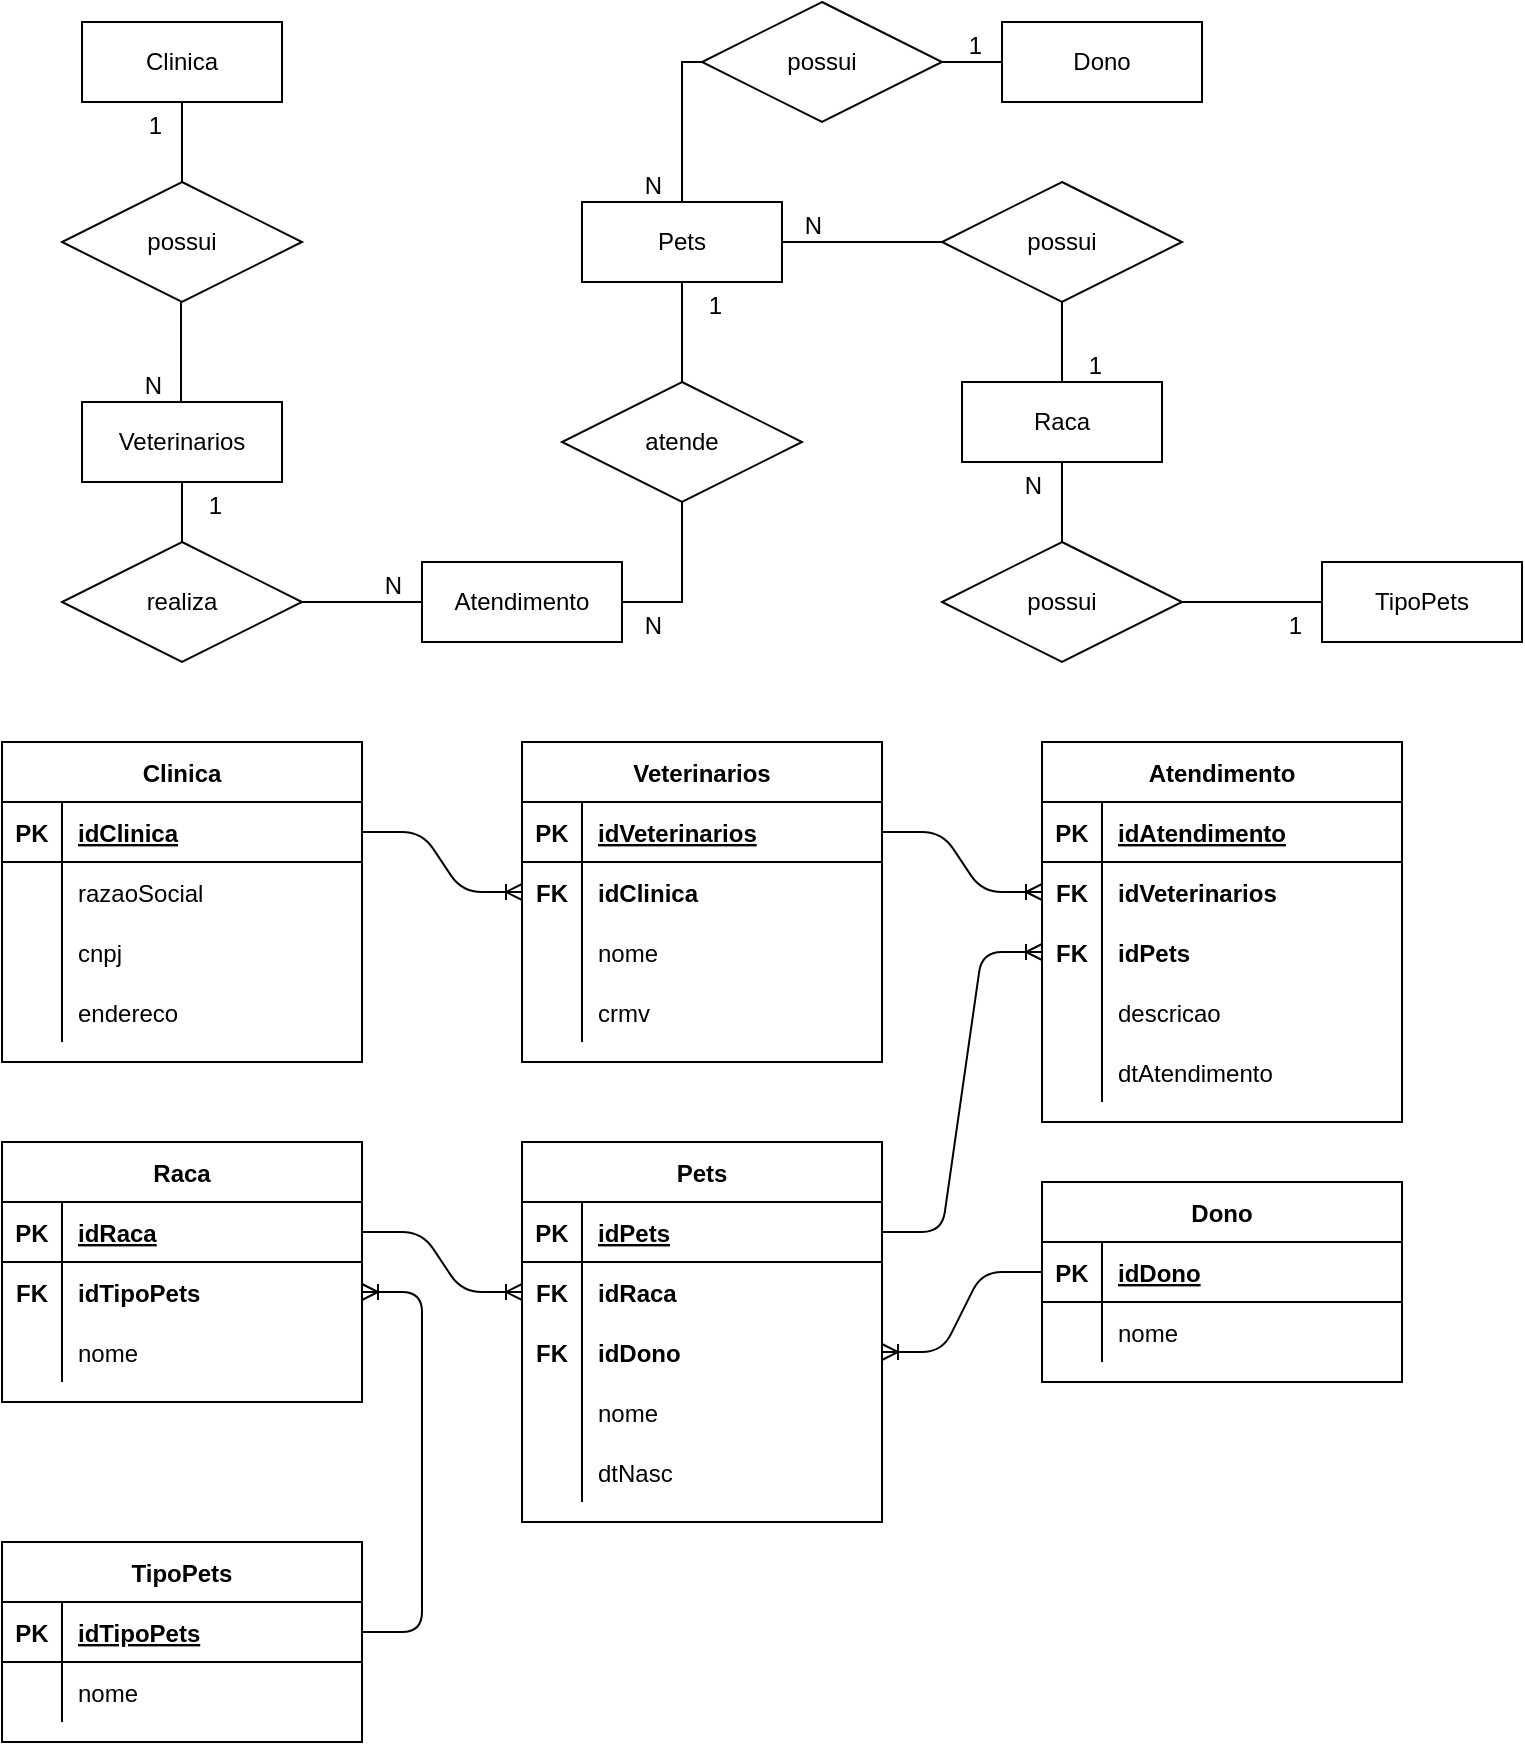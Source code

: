 <mxfile version="14.4.6" type="device"><diagram id="Ny9F8nS8zZX455VCre9r" name="Page-1"><mxGraphModel dx="868" dy="450" grid="1" gridSize="10" guides="1" tooltips="1" connect="1" arrows="1" fold="1" page="1" pageScale="1" pageWidth="827" pageHeight="1169" math="0" shadow="0"><root><mxCell id="0"/><mxCell id="1" parent="0"/><mxCell id="l3VoVF6eR3VCkz4B-eAx-1" value="Clinica" style="whiteSpace=wrap;html=1;align=center;" vertex="1" parent="1"><mxGeometry x="80" y="40" width="100" height="40" as="geometry"/></mxCell><mxCell id="l3VoVF6eR3VCkz4B-eAx-2" value="Veterinarios" style="whiteSpace=wrap;html=1;align=center;" vertex="1" parent="1"><mxGeometry x="80" y="230" width="100" height="40" as="geometry"/></mxCell><mxCell id="l3VoVF6eR3VCkz4B-eAx-3" value="Atendimento" style="whiteSpace=wrap;html=1;align=center;" vertex="1" parent="1"><mxGeometry x="250" y="310" width="100" height="40" as="geometry"/></mxCell><mxCell id="l3VoVF6eR3VCkz4B-eAx-4" value="Pets" style="whiteSpace=wrap;html=1;align=center;" vertex="1" parent="1"><mxGeometry x="330" y="130" width="100" height="40" as="geometry"/></mxCell><mxCell id="l3VoVF6eR3VCkz4B-eAx-5" value="Dono" style="whiteSpace=wrap;html=1;align=center;" vertex="1" parent="1"><mxGeometry x="540" y="40" width="100" height="40" as="geometry"/></mxCell><mxCell id="l3VoVF6eR3VCkz4B-eAx-6" value="Raca" style="whiteSpace=wrap;html=1;align=center;" vertex="1" parent="1"><mxGeometry x="520" y="220" width="100" height="40" as="geometry"/></mxCell><mxCell id="l3VoVF6eR3VCkz4B-eAx-7" value="TipoPets" style="whiteSpace=wrap;html=1;align=center;" vertex="1" parent="1"><mxGeometry x="700" y="310" width="100" height="40" as="geometry"/></mxCell><mxCell id="l3VoVF6eR3VCkz4B-eAx-8" value="possui" style="shape=rhombus;perimeter=rhombusPerimeter;whiteSpace=wrap;html=1;align=center;" vertex="1" parent="1"><mxGeometry x="70" y="120" width="120" height="60" as="geometry"/></mxCell><mxCell id="l3VoVF6eR3VCkz4B-eAx-14" value="" style="endArrow=none;html=1;rounded=0;entryX=0.5;entryY=1;entryDx=0;entryDy=0;exitX=0.5;exitY=0;exitDx=0;exitDy=0;" edge="1" parent="1" source="l3VoVF6eR3VCkz4B-eAx-8" target="l3VoVF6eR3VCkz4B-eAx-1"><mxGeometry relative="1" as="geometry"><mxPoint x="250" y="110" as="sourcePoint"/><mxPoint x="410" y="110" as="targetPoint"/></mxGeometry></mxCell><mxCell id="l3VoVF6eR3VCkz4B-eAx-15" value="1" style="resizable=0;html=1;align=right;verticalAlign=bottom;" connectable="0" vertex="1" parent="l3VoVF6eR3VCkz4B-eAx-14"><mxGeometry x="1" relative="1" as="geometry"><mxPoint x="-10" y="20" as="offset"/></mxGeometry></mxCell><mxCell id="l3VoVF6eR3VCkz4B-eAx-16" value="" style="endArrow=none;html=1;rounded=0;exitX=0.5;exitY=1;exitDx=0;exitDy=0;entryX=0.5;entryY=0;entryDx=0;entryDy=0;" edge="1" parent="1"><mxGeometry relative="1" as="geometry"><mxPoint x="129.5" y="180" as="sourcePoint"/><mxPoint x="129.5" y="230" as="targetPoint"/></mxGeometry></mxCell><mxCell id="l3VoVF6eR3VCkz4B-eAx-17" value="N" style="resizable=0;html=1;align=right;verticalAlign=bottom;" connectable="0" vertex="1" parent="l3VoVF6eR3VCkz4B-eAx-16"><mxGeometry x="1" relative="1" as="geometry"><mxPoint x="-9.5" as="offset"/></mxGeometry></mxCell><mxCell id="l3VoVF6eR3VCkz4B-eAx-19" value="realiza" style="shape=rhombus;perimeter=rhombusPerimeter;whiteSpace=wrap;html=1;align=center;" vertex="1" parent="1"><mxGeometry x="70" y="300" width="120" height="60" as="geometry"/></mxCell><mxCell id="l3VoVF6eR3VCkz4B-eAx-20" value="" style="endArrow=none;html=1;rounded=0;entryX=0.5;entryY=1;entryDx=0;entryDy=0;exitX=0.5;exitY=0;exitDx=0;exitDy=0;" edge="1" parent="1" source="l3VoVF6eR3VCkz4B-eAx-19" target="l3VoVF6eR3VCkz4B-eAx-2"><mxGeometry relative="1" as="geometry"><mxPoint y="350" as="sourcePoint"/><mxPoint x="160" y="350" as="targetPoint"/></mxGeometry></mxCell><mxCell id="l3VoVF6eR3VCkz4B-eAx-21" value="1" style="resizable=0;html=1;align=right;verticalAlign=bottom;" connectable="0" vertex="1" parent="l3VoVF6eR3VCkz4B-eAx-20"><mxGeometry x="1" relative="1" as="geometry"><mxPoint x="20" y="20" as="offset"/></mxGeometry></mxCell><mxCell id="l3VoVF6eR3VCkz4B-eAx-22" value="" style="endArrow=none;html=1;rounded=0;exitX=1;exitY=0.5;exitDx=0;exitDy=0;entryX=0;entryY=0.5;entryDx=0;entryDy=0;" edge="1" parent="1" source="l3VoVF6eR3VCkz4B-eAx-19" target="l3VoVF6eR3VCkz4B-eAx-3"><mxGeometry relative="1" as="geometry"><mxPoint x="250" y="260" as="sourcePoint"/><mxPoint x="410" y="260" as="targetPoint"/></mxGeometry></mxCell><mxCell id="l3VoVF6eR3VCkz4B-eAx-23" value="N" style="resizable=0;html=1;align=right;verticalAlign=bottom;" connectable="0" vertex="1" parent="l3VoVF6eR3VCkz4B-eAx-22"><mxGeometry x="1" relative="1" as="geometry"><mxPoint x="-10" as="offset"/></mxGeometry></mxCell><mxCell id="l3VoVF6eR3VCkz4B-eAx-24" value="atende" style="shape=rhombus;perimeter=rhombusPerimeter;whiteSpace=wrap;html=1;align=center;" vertex="1" parent="1"><mxGeometry x="320" y="220" width="120" height="60" as="geometry"/></mxCell><mxCell id="l3VoVF6eR3VCkz4B-eAx-25" value="" style="endArrow=none;html=1;rounded=0;exitX=0.5;exitY=1;exitDx=0;exitDy=0;entryX=1;entryY=0.75;entryDx=0;entryDy=0;edgeStyle=orthogonalEdgeStyle;" edge="1" parent="1" source="l3VoVF6eR3VCkz4B-eAx-24" target="l3VoVF6eR3VCkz4B-eAx-3"><mxGeometry relative="1" as="geometry"><mxPoint x="490" y="340" as="sourcePoint"/><mxPoint x="650" y="340" as="targetPoint"/><Array as="points"><mxPoint x="380" y="330"/><mxPoint x="350" y="330"/></Array></mxGeometry></mxCell><mxCell id="l3VoVF6eR3VCkz4B-eAx-26" value="N" style="resizable=0;html=1;align=right;verticalAlign=bottom;" connectable="0" vertex="1" parent="l3VoVF6eR3VCkz4B-eAx-25"><mxGeometry x="1" relative="1" as="geometry"><mxPoint x="20" y="10" as="offset"/></mxGeometry></mxCell><mxCell id="l3VoVF6eR3VCkz4B-eAx-27" value="" style="endArrow=none;html=1;rounded=0;exitX=0.5;exitY=0;exitDx=0;exitDy=0;entryX=0.5;entryY=1;entryDx=0;entryDy=0;" edge="1" parent="1" source="l3VoVF6eR3VCkz4B-eAx-24" target="l3VoVF6eR3VCkz4B-eAx-4"><mxGeometry relative="1" as="geometry"><mxPoint x="470" y="250" as="sourcePoint"/><mxPoint x="630" y="250" as="targetPoint"/></mxGeometry></mxCell><mxCell id="l3VoVF6eR3VCkz4B-eAx-28" value="1" style="resizable=0;html=1;align=right;verticalAlign=bottom;" connectable="0" vertex="1" parent="l3VoVF6eR3VCkz4B-eAx-27"><mxGeometry x="1" relative="1" as="geometry"><mxPoint x="20" y="20" as="offset"/></mxGeometry></mxCell><mxCell id="l3VoVF6eR3VCkz4B-eAx-29" value="possui" style="shape=rhombus;perimeter=rhombusPerimeter;whiteSpace=wrap;html=1;align=center;" vertex="1" parent="1"><mxGeometry x="390" y="30" width="120" height="60" as="geometry"/></mxCell><mxCell id="l3VoVF6eR3VCkz4B-eAx-30" value="" style="endArrow=none;html=1;rounded=0;entryX=0.5;entryY=0;entryDx=0;entryDy=0;exitX=0;exitY=0.5;exitDx=0;exitDy=0;edgeStyle=orthogonalEdgeStyle;" edge="1" parent="1" source="l3VoVF6eR3VCkz4B-eAx-29" target="l3VoVF6eR3VCkz4B-eAx-4"><mxGeometry relative="1" as="geometry"><mxPoint x="240" y="70" as="sourcePoint"/><mxPoint x="400" y="70" as="targetPoint"/></mxGeometry></mxCell><mxCell id="l3VoVF6eR3VCkz4B-eAx-31" value="N" style="resizable=0;html=1;align=right;verticalAlign=bottom;" connectable="0" vertex="1" parent="l3VoVF6eR3VCkz4B-eAx-30"><mxGeometry x="1" relative="1" as="geometry"><mxPoint x="-10" as="offset"/></mxGeometry></mxCell><mxCell id="l3VoVF6eR3VCkz4B-eAx-32" value="" style="endArrow=none;html=1;rounded=0;exitX=1;exitY=0.5;exitDx=0;exitDy=0;entryX=0;entryY=0.5;entryDx=0;entryDy=0;" edge="1" parent="1" source="l3VoVF6eR3VCkz4B-eAx-29" target="l3VoVF6eR3VCkz4B-eAx-5"><mxGeometry relative="1" as="geometry"><mxPoint x="530" y="130" as="sourcePoint"/><mxPoint x="690" y="130" as="targetPoint"/></mxGeometry></mxCell><mxCell id="l3VoVF6eR3VCkz4B-eAx-33" value="1" style="resizable=0;html=1;align=right;verticalAlign=bottom;" connectable="0" vertex="1" parent="l3VoVF6eR3VCkz4B-eAx-32"><mxGeometry x="1" relative="1" as="geometry"><mxPoint x="-10" as="offset"/></mxGeometry></mxCell><mxCell id="l3VoVF6eR3VCkz4B-eAx-34" value="possui" style="shape=rhombus;perimeter=rhombusPerimeter;whiteSpace=wrap;html=1;align=center;" vertex="1" parent="1"><mxGeometry x="510" y="120" width="120" height="60" as="geometry"/></mxCell><mxCell id="l3VoVF6eR3VCkz4B-eAx-35" value="possui" style="shape=rhombus;perimeter=rhombusPerimeter;whiteSpace=wrap;html=1;align=center;" vertex="1" parent="1"><mxGeometry x="510" y="300" width="120" height="60" as="geometry"/></mxCell><mxCell id="l3VoVF6eR3VCkz4B-eAx-36" value="" style="endArrow=none;html=1;rounded=0;entryX=1;entryY=0.5;entryDx=0;entryDy=0;exitX=0;exitY=0.5;exitDx=0;exitDy=0;" edge="1" parent="1" source="l3VoVF6eR3VCkz4B-eAx-34" target="l3VoVF6eR3VCkz4B-eAx-4"><mxGeometry relative="1" as="geometry"><mxPoint x="650" y="190" as="sourcePoint"/><mxPoint x="810" y="190" as="targetPoint"/></mxGeometry></mxCell><mxCell id="l3VoVF6eR3VCkz4B-eAx-37" value="N" style="resizable=0;html=1;align=right;verticalAlign=bottom;" connectable="0" vertex="1" parent="l3VoVF6eR3VCkz4B-eAx-36"><mxGeometry x="1" relative="1" as="geometry"><mxPoint x="20" as="offset"/></mxGeometry></mxCell><mxCell id="l3VoVF6eR3VCkz4B-eAx-38" value="" style="endArrow=none;html=1;rounded=0;exitX=0.5;exitY=1;exitDx=0;exitDy=0;entryX=0.5;entryY=0;entryDx=0;entryDy=0;" edge="1" parent="1" source="l3VoVF6eR3VCkz4B-eAx-34" target="l3VoVF6eR3VCkz4B-eAx-6"><mxGeometry relative="1" as="geometry"><mxPoint x="650" y="200" as="sourcePoint"/><mxPoint x="810" y="200" as="targetPoint"/></mxGeometry></mxCell><mxCell id="l3VoVF6eR3VCkz4B-eAx-39" value="1" style="resizable=0;html=1;align=right;verticalAlign=bottom;" connectable="0" vertex="1" parent="l3VoVF6eR3VCkz4B-eAx-38"><mxGeometry x="1" relative="1" as="geometry"><mxPoint x="20" as="offset"/></mxGeometry></mxCell><mxCell id="l3VoVF6eR3VCkz4B-eAx-40" value="" style="endArrow=none;html=1;rounded=0;exitX=0.5;exitY=0;exitDx=0;exitDy=0;entryX=0.5;entryY=1;entryDx=0;entryDy=0;" edge="1" parent="1" source="l3VoVF6eR3VCkz4B-eAx-35" target="l3VoVF6eR3VCkz4B-eAx-6"><mxGeometry relative="1" as="geometry"><mxPoint x="590" y="280" as="sourcePoint"/><mxPoint x="750" y="280" as="targetPoint"/></mxGeometry></mxCell><mxCell id="l3VoVF6eR3VCkz4B-eAx-41" value="N" style="resizable=0;html=1;align=right;verticalAlign=bottom;" connectable="0" vertex="1" parent="l3VoVF6eR3VCkz4B-eAx-40"><mxGeometry x="1" relative="1" as="geometry"><mxPoint x="-10" y="20" as="offset"/></mxGeometry></mxCell><mxCell id="l3VoVF6eR3VCkz4B-eAx-42" value="" style="endArrow=none;html=1;rounded=0;exitX=1;exitY=0.5;exitDx=0;exitDy=0;entryX=0;entryY=0.5;entryDx=0;entryDy=0;" edge="1" parent="1" source="l3VoVF6eR3VCkz4B-eAx-35" target="l3VoVF6eR3VCkz4B-eAx-7"><mxGeometry relative="1" as="geometry"><mxPoint x="600" y="400" as="sourcePoint"/><mxPoint x="760" y="400" as="targetPoint"/></mxGeometry></mxCell><mxCell id="l3VoVF6eR3VCkz4B-eAx-43" value="1" style="resizable=0;html=1;align=right;verticalAlign=bottom;" connectable="0" vertex="1" parent="l3VoVF6eR3VCkz4B-eAx-42"><mxGeometry x="1" relative="1" as="geometry"><mxPoint x="-10" y="20" as="offset"/></mxGeometry></mxCell><mxCell id="l3VoVF6eR3VCkz4B-eAx-44" value="Clinica" style="shape=table;startSize=30;container=1;collapsible=1;childLayout=tableLayout;fixedRows=1;rowLines=0;fontStyle=1;align=center;resizeLast=1;" vertex="1" parent="1"><mxGeometry x="40" y="400" width="180" height="160" as="geometry"/></mxCell><mxCell id="l3VoVF6eR3VCkz4B-eAx-45" value="" style="shape=partialRectangle;collapsible=0;dropTarget=0;pointerEvents=0;fillColor=none;top=0;left=0;bottom=1;right=0;points=[[0,0.5],[1,0.5]];portConstraint=eastwest;" vertex="1" parent="l3VoVF6eR3VCkz4B-eAx-44"><mxGeometry y="30" width="180" height="30" as="geometry"/></mxCell><mxCell id="l3VoVF6eR3VCkz4B-eAx-46" value="PK" style="shape=partialRectangle;connectable=0;fillColor=none;top=0;left=0;bottom=0;right=0;fontStyle=1;overflow=hidden;" vertex="1" parent="l3VoVF6eR3VCkz4B-eAx-45"><mxGeometry width="30" height="30" as="geometry"/></mxCell><mxCell id="l3VoVF6eR3VCkz4B-eAx-47" value="idClinica" style="shape=partialRectangle;connectable=0;fillColor=none;top=0;left=0;bottom=0;right=0;align=left;spacingLeft=6;fontStyle=5;overflow=hidden;" vertex="1" parent="l3VoVF6eR3VCkz4B-eAx-45"><mxGeometry x="30" width="150" height="30" as="geometry"/></mxCell><mxCell id="l3VoVF6eR3VCkz4B-eAx-48" value="" style="shape=partialRectangle;collapsible=0;dropTarget=0;pointerEvents=0;fillColor=none;top=0;left=0;bottom=0;right=0;points=[[0,0.5],[1,0.5]];portConstraint=eastwest;" vertex="1" parent="l3VoVF6eR3VCkz4B-eAx-44"><mxGeometry y="60" width="180" height="30" as="geometry"/></mxCell><mxCell id="l3VoVF6eR3VCkz4B-eAx-49" value="" style="shape=partialRectangle;connectable=0;fillColor=none;top=0;left=0;bottom=0;right=0;editable=1;overflow=hidden;" vertex="1" parent="l3VoVF6eR3VCkz4B-eAx-48"><mxGeometry width="30" height="30" as="geometry"/></mxCell><mxCell id="l3VoVF6eR3VCkz4B-eAx-50" value="razaoSocial" style="shape=partialRectangle;connectable=0;fillColor=none;top=0;left=0;bottom=0;right=0;align=left;spacingLeft=6;overflow=hidden;" vertex="1" parent="l3VoVF6eR3VCkz4B-eAx-48"><mxGeometry x="30" width="150" height="30" as="geometry"/></mxCell><mxCell id="l3VoVF6eR3VCkz4B-eAx-51" value="" style="shape=partialRectangle;collapsible=0;dropTarget=0;pointerEvents=0;fillColor=none;top=0;left=0;bottom=0;right=0;points=[[0,0.5],[1,0.5]];portConstraint=eastwest;" vertex="1" parent="l3VoVF6eR3VCkz4B-eAx-44"><mxGeometry y="90" width="180" height="30" as="geometry"/></mxCell><mxCell id="l3VoVF6eR3VCkz4B-eAx-52" value="" style="shape=partialRectangle;connectable=0;fillColor=none;top=0;left=0;bottom=0;right=0;editable=1;overflow=hidden;" vertex="1" parent="l3VoVF6eR3VCkz4B-eAx-51"><mxGeometry width="30" height="30" as="geometry"/></mxCell><mxCell id="l3VoVF6eR3VCkz4B-eAx-53" value="cnpj" style="shape=partialRectangle;connectable=0;fillColor=none;top=0;left=0;bottom=0;right=0;align=left;spacingLeft=6;overflow=hidden;" vertex="1" parent="l3VoVF6eR3VCkz4B-eAx-51"><mxGeometry x="30" width="150" height="30" as="geometry"/></mxCell><mxCell id="l3VoVF6eR3VCkz4B-eAx-54" value="" style="shape=partialRectangle;collapsible=0;dropTarget=0;pointerEvents=0;fillColor=none;top=0;left=0;bottom=0;right=0;points=[[0,0.5],[1,0.5]];portConstraint=eastwest;" vertex="1" parent="l3VoVF6eR3VCkz4B-eAx-44"><mxGeometry y="120" width="180" height="30" as="geometry"/></mxCell><mxCell id="l3VoVF6eR3VCkz4B-eAx-55" value="" style="shape=partialRectangle;connectable=0;fillColor=none;top=0;left=0;bottom=0;right=0;editable=1;overflow=hidden;" vertex="1" parent="l3VoVF6eR3VCkz4B-eAx-54"><mxGeometry width="30" height="30" as="geometry"/></mxCell><mxCell id="l3VoVF6eR3VCkz4B-eAx-56" value="endereco" style="shape=partialRectangle;connectable=0;fillColor=none;top=0;left=0;bottom=0;right=0;align=left;spacingLeft=6;overflow=hidden;" vertex="1" parent="l3VoVF6eR3VCkz4B-eAx-54"><mxGeometry x="30" width="150" height="30" as="geometry"/></mxCell><mxCell id="l3VoVF6eR3VCkz4B-eAx-57" value="Veterinarios" style="shape=table;startSize=30;container=1;collapsible=1;childLayout=tableLayout;fixedRows=1;rowLines=0;fontStyle=1;align=center;resizeLast=1;" vertex="1" parent="1"><mxGeometry x="300" y="400" width="180" height="160" as="geometry"/></mxCell><mxCell id="l3VoVF6eR3VCkz4B-eAx-58" value="" style="shape=partialRectangle;collapsible=0;dropTarget=0;pointerEvents=0;fillColor=none;top=0;left=0;bottom=1;right=0;points=[[0,0.5],[1,0.5]];portConstraint=eastwest;" vertex="1" parent="l3VoVF6eR3VCkz4B-eAx-57"><mxGeometry y="30" width="180" height="30" as="geometry"/></mxCell><mxCell id="l3VoVF6eR3VCkz4B-eAx-59" value="PK" style="shape=partialRectangle;connectable=0;fillColor=none;top=0;left=0;bottom=0;right=0;fontStyle=1;overflow=hidden;" vertex="1" parent="l3VoVF6eR3VCkz4B-eAx-58"><mxGeometry width="30" height="30" as="geometry"/></mxCell><mxCell id="l3VoVF6eR3VCkz4B-eAx-60" value="idVeterinarios" style="shape=partialRectangle;connectable=0;fillColor=none;top=0;left=0;bottom=0;right=0;align=left;spacingLeft=6;fontStyle=5;overflow=hidden;" vertex="1" parent="l3VoVF6eR3VCkz4B-eAx-58"><mxGeometry x="30" width="150" height="30" as="geometry"/></mxCell><mxCell id="l3VoVF6eR3VCkz4B-eAx-61" value="" style="shape=partialRectangle;collapsible=0;dropTarget=0;pointerEvents=0;fillColor=none;top=0;left=0;bottom=0;right=0;points=[[0,0.5],[1,0.5]];portConstraint=eastwest;" vertex="1" parent="l3VoVF6eR3VCkz4B-eAx-57"><mxGeometry y="60" width="180" height="30" as="geometry"/></mxCell><mxCell id="l3VoVF6eR3VCkz4B-eAx-62" value="FK" style="shape=partialRectangle;connectable=0;fillColor=none;top=0;left=0;bottom=0;right=0;editable=1;overflow=hidden;fontStyle=1" vertex="1" parent="l3VoVF6eR3VCkz4B-eAx-61"><mxGeometry width="30" height="30" as="geometry"/></mxCell><mxCell id="l3VoVF6eR3VCkz4B-eAx-63" value="idClinica" style="shape=partialRectangle;connectable=0;fillColor=none;top=0;left=0;bottom=0;right=0;align=left;spacingLeft=6;overflow=hidden;fontStyle=1" vertex="1" parent="l3VoVF6eR3VCkz4B-eAx-61"><mxGeometry x="30" width="150" height="30" as="geometry"/></mxCell><mxCell id="l3VoVF6eR3VCkz4B-eAx-64" value="" style="shape=partialRectangle;collapsible=0;dropTarget=0;pointerEvents=0;fillColor=none;top=0;left=0;bottom=0;right=0;points=[[0,0.5],[1,0.5]];portConstraint=eastwest;" vertex="1" parent="l3VoVF6eR3VCkz4B-eAx-57"><mxGeometry y="90" width="180" height="30" as="geometry"/></mxCell><mxCell id="l3VoVF6eR3VCkz4B-eAx-65" value="" style="shape=partialRectangle;connectable=0;fillColor=none;top=0;left=0;bottom=0;right=0;editable=1;overflow=hidden;" vertex="1" parent="l3VoVF6eR3VCkz4B-eAx-64"><mxGeometry width="30" height="30" as="geometry"/></mxCell><mxCell id="l3VoVF6eR3VCkz4B-eAx-66" value="nome" style="shape=partialRectangle;connectable=0;fillColor=none;top=0;left=0;bottom=0;right=0;align=left;spacingLeft=6;overflow=hidden;" vertex="1" parent="l3VoVF6eR3VCkz4B-eAx-64"><mxGeometry x="30" width="150" height="30" as="geometry"/></mxCell><mxCell id="l3VoVF6eR3VCkz4B-eAx-67" value="" style="shape=partialRectangle;collapsible=0;dropTarget=0;pointerEvents=0;fillColor=none;top=0;left=0;bottom=0;right=0;points=[[0,0.5],[1,0.5]];portConstraint=eastwest;" vertex="1" parent="l3VoVF6eR3VCkz4B-eAx-57"><mxGeometry y="120" width="180" height="30" as="geometry"/></mxCell><mxCell id="l3VoVF6eR3VCkz4B-eAx-68" value="" style="shape=partialRectangle;connectable=0;fillColor=none;top=0;left=0;bottom=0;right=0;editable=1;overflow=hidden;" vertex="1" parent="l3VoVF6eR3VCkz4B-eAx-67"><mxGeometry width="30" height="30" as="geometry"/></mxCell><mxCell id="l3VoVF6eR3VCkz4B-eAx-69" value="crmv" style="shape=partialRectangle;connectable=0;fillColor=none;top=0;left=0;bottom=0;right=0;align=left;spacingLeft=6;overflow=hidden;" vertex="1" parent="l3VoVF6eR3VCkz4B-eAx-67"><mxGeometry x="30" width="150" height="30" as="geometry"/></mxCell><mxCell id="l3VoVF6eR3VCkz4B-eAx-70" value="Atendimento" style="shape=table;startSize=30;container=1;collapsible=1;childLayout=tableLayout;fixedRows=1;rowLines=0;fontStyle=1;align=center;resizeLast=1;" vertex="1" parent="1"><mxGeometry x="560" y="400" width="180" height="190" as="geometry"/></mxCell><mxCell id="l3VoVF6eR3VCkz4B-eAx-71" value="" style="shape=partialRectangle;collapsible=0;dropTarget=0;pointerEvents=0;fillColor=none;top=0;left=0;bottom=1;right=0;points=[[0,0.5],[1,0.5]];portConstraint=eastwest;" vertex="1" parent="l3VoVF6eR3VCkz4B-eAx-70"><mxGeometry y="30" width="180" height="30" as="geometry"/></mxCell><mxCell id="l3VoVF6eR3VCkz4B-eAx-72" value="PK" style="shape=partialRectangle;connectable=0;fillColor=none;top=0;left=0;bottom=0;right=0;fontStyle=1;overflow=hidden;" vertex="1" parent="l3VoVF6eR3VCkz4B-eAx-71"><mxGeometry width="30" height="30" as="geometry"/></mxCell><mxCell id="l3VoVF6eR3VCkz4B-eAx-73" value="idAtendimento" style="shape=partialRectangle;connectable=0;fillColor=none;top=0;left=0;bottom=0;right=0;align=left;spacingLeft=6;fontStyle=5;overflow=hidden;" vertex="1" parent="l3VoVF6eR3VCkz4B-eAx-71"><mxGeometry x="30" width="150" height="30" as="geometry"/></mxCell><mxCell id="l3VoVF6eR3VCkz4B-eAx-74" value="" style="shape=partialRectangle;collapsible=0;dropTarget=0;pointerEvents=0;fillColor=none;top=0;left=0;bottom=0;right=0;points=[[0,0.5],[1,0.5]];portConstraint=eastwest;" vertex="1" parent="l3VoVF6eR3VCkz4B-eAx-70"><mxGeometry y="60" width="180" height="30" as="geometry"/></mxCell><mxCell id="l3VoVF6eR3VCkz4B-eAx-75" value="FK" style="shape=partialRectangle;connectable=0;fillColor=none;top=0;left=0;bottom=0;right=0;editable=1;overflow=hidden;fontStyle=1" vertex="1" parent="l3VoVF6eR3VCkz4B-eAx-74"><mxGeometry width="30" height="30" as="geometry"/></mxCell><mxCell id="l3VoVF6eR3VCkz4B-eAx-76" value="idVeterinarios" style="shape=partialRectangle;connectable=0;fillColor=none;top=0;left=0;bottom=0;right=0;align=left;spacingLeft=6;overflow=hidden;fontStyle=1" vertex="1" parent="l3VoVF6eR3VCkz4B-eAx-74"><mxGeometry x="30" width="150" height="30" as="geometry"/></mxCell><mxCell id="l3VoVF6eR3VCkz4B-eAx-77" value="" style="shape=partialRectangle;collapsible=0;dropTarget=0;pointerEvents=0;fillColor=none;top=0;left=0;bottom=0;right=0;points=[[0,0.5],[1,0.5]];portConstraint=eastwest;" vertex="1" parent="l3VoVF6eR3VCkz4B-eAx-70"><mxGeometry y="90" width="180" height="30" as="geometry"/></mxCell><mxCell id="l3VoVF6eR3VCkz4B-eAx-78" value="FK" style="shape=partialRectangle;connectable=0;fillColor=none;top=0;left=0;bottom=0;right=0;editable=1;overflow=hidden;fontStyle=1" vertex="1" parent="l3VoVF6eR3VCkz4B-eAx-77"><mxGeometry width="30" height="30" as="geometry"/></mxCell><mxCell id="l3VoVF6eR3VCkz4B-eAx-79" value="idPets" style="shape=partialRectangle;connectable=0;fillColor=none;top=0;left=0;bottom=0;right=0;align=left;spacingLeft=6;overflow=hidden;fontStyle=1" vertex="1" parent="l3VoVF6eR3VCkz4B-eAx-77"><mxGeometry x="30" width="150" height="30" as="geometry"/></mxCell><mxCell id="l3VoVF6eR3VCkz4B-eAx-80" value="" style="shape=partialRectangle;collapsible=0;dropTarget=0;pointerEvents=0;fillColor=none;top=0;left=0;bottom=0;right=0;points=[[0,0.5],[1,0.5]];portConstraint=eastwest;" vertex="1" parent="l3VoVF6eR3VCkz4B-eAx-70"><mxGeometry y="120" width="180" height="30" as="geometry"/></mxCell><mxCell id="l3VoVF6eR3VCkz4B-eAx-81" value="" style="shape=partialRectangle;connectable=0;fillColor=none;top=0;left=0;bottom=0;right=0;editable=1;overflow=hidden;" vertex="1" parent="l3VoVF6eR3VCkz4B-eAx-80"><mxGeometry width="30" height="30" as="geometry"/></mxCell><mxCell id="l3VoVF6eR3VCkz4B-eAx-82" value="descricao" style="shape=partialRectangle;connectable=0;fillColor=none;top=0;left=0;bottom=0;right=0;align=left;spacingLeft=6;overflow=hidden;" vertex="1" parent="l3VoVF6eR3VCkz4B-eAx-80"><mxGeometry x="30" width="150" height="30" as="geometry"/></mxCell><mxCell id="l3VoVF6eR3VCkz4B-eAx-135" value="" style="shape=partialRectangle;collapsible=0;dropTarget=0;pointerEvents=0;fillColor=none;top=0;left=0;bottom=0;right=0;points=[[0,0.5],[1,0.5]];portConstraint=eastwest;" vertex="1" parent="l3VoVF6eR3VCkz4B-eAx-70"><mxGeometry y="150" width="180" height="30" as="geometry"/></mxCell><mxCell id="l3VoVF6eR3VCkz4B-eAx-136" value="" style="shape=partialRectangle;connectable=0;fillColor=none;top=0;left=0;bottom=0;right=0;editable=1;overflow=hidden;" vertex="1" parent="l3VoVF6eR3VCkz4B-eAx-135"><mxGeometry width="30" height="30" as="geometry"/></mxCell><mxCell id="l3VoVF6eR3VCkz4B-eAx-137" value="dtAtendimento" style="shape=partialRectangle;connectable=0;fillColor=none;top=0;left=0;bottom=0;right=0;align=left;spacingLeft=6;overflow=hidden;" vertex="1" parent="l3VoVF6eR3VCkz4B-eAx-135"><mxGeometry x="30" width="150" height="30" as="geometry"/></mxCell><mxCell id="l3VoVF6eR3VCkz4B-eAx-83" value="Pets" style="shape=table;startSize=30;container=1;collapsible=1;childLayout=tableLayout;fixedRows=1;rowLines=0;fontStyle=1;align=center;resizeLast=1;" vertex="1" parent="1"><mxGeometry x="300" y="600" width="180" height="190" as="geometry"/></mxCell><mxCell id="l3VoVF6eR3VCkz4B-eAx-84" value="" style="shape=partialRectangle;collapsible=0;dropTarget=0;pointerEvents=0;fillColor=none;top=0;left=0;bottom=1;right=0;points=[[0,0.5],[1,0.5]];portConstraint=eastwest;" vertex="1" parent="l3VoVF6eR3VCkz4B-eAx-83"><mxGeometry y="30" width="180" height="30" as="geometry"/></mxCell><mxCell id="l3VoVF6eR3VCkz4B-eAx-85" value="PK" style="shape=partialRectangle;connectable=0;fillColor=none;top=0;left=0;bottom=0;right=0;fontStyle=1;overflow=hidden;" vertex="1" parent="l3VoVF6eR3VCkz4B-eAx-84"><mxGeometry width="30" height="30" as="geometry"/></mxCell><mxCell id="l3VoVF6eR3VCkz4B-eAx-86" value="idPets" style="shape=partialRectangle;connectable=0;fillColor=none;top=0;left=0;bottom=0;right=0;align=left;spacingLeft=6;fontStyle=5;overflow=hidden;" vertex="1" parent="l3VoVF6eR3VCkz4B-eAx-84"><mxGeometry x="30" width="150" height="30" as="geometry"/></mxCell><mxCell id="l3VoVF6eR3VCkz4B-eAx-87" value="" style="shape=partialRectangle;collapsible=0;dropTarget=0;pointerEvents=0;fillColor=none;top=0;left=0;bottom=0;right=0;points=[[0,0.5],[1,0.5]];portConstraint=eastwest;" vertex="1" parent="l3VoVF6eR3VCkz4B-eAx-83"><mxGeometry y="60" width="180" height="30" as="geometry"/></mxCell><mxCell id="l3VoVF6eR3VCkz4B-eAx-88" value="FK" style="shape=partialRectangle;connectable=0;fillColor=none;top=0;left=0;bottom=0;right=0;editable=1;overflow=hidden;fontStyle=1" vertex="1" parent="l3VoVF6eR3VCkz4B-eAx-87"><mxGeometry width="30" height="30" as="geometry"/></mxCell><mxCell id="l3VoVF6eR3VCkz4B-eAx-89" value="idRaca" style="shape=partialRectangle;connectable=0;fillColor=none;top=0;left=0;bottom=0;right=0;align=left;spacingLeft=6;overflow=hidden;fontStyle=1" vertex="1" parent="l3VoVF6eR3VCkz4B-eAx-87"><mxGeometry x="30" width="150" height="30" as="geometry"/></mxCell><mxCell id="l3VoVF6eR3VCkz4B-eAx-90" value="" style="shape=partialRectangle;collapsible=0;dropTarget=0;pointerEvents=0;fillColor=none;top=0;left=0;bottom=0;right=0;points=[[0,0.5],[1,0.5]];portConstraint=eastwest;" vertex="1" parent="l3VoVF6eR3VCkz4B-eAx-83"><mxGeometry y="90" width="180" height="30" as="geometry"/></mxCell><mxCell id="l3VoVF6eR3VCkz4B-eAx-91" value="FK" style="shape=partialRectangle;connectable=0;fillColor=none;top=0;left=0;bottom=0;right=0;editable=1;overflow=hidden;fontStyle=1" vertex="1" parent="l3VoVF6eR3VCkz4B-eAx-90"><mxGeometry width="30" height="30" as="geometry"/></mxCell><mxCell id="l3VoVF6eR3VCkz4B-eAx-92" value="idDono" style="shape=partialRectangle;connectable=0;fillColor=none;top=0;left=0;bottom=0;right=0;align=left;spacingLeft=6;overflow=hidden;fontStyle=1" vertex="1" parent="l3VoVF6eR3VCkz4B-eAx-90"><mxGeometry x="30" width="150" height="30" as="geometry"/></mxCell><mxCell id="l3VoVF6eR3VCkz4B-eAx-93" value="" style="shape=partialRectangle;collapsible=0;dropTarget=0;pointerEvents=0;fillColor=none;top=0;left=0;bottom=0;right=0;points=[[0,0.5],[1,0.5]];portConstraint=eastwest;" vertex="1" parent="l3VoVF6eR3VCkz4B-eAx-83"><mxGeometry y="120" width="180" height="30" as="geometry"/></mxCell><mxCell id="l3VoVF6eR3VCkz4B-eAx-94" value="" style="shape=partialRectangle;connectable=0;fillColor=none;top=0;left=0;bottom=0;right=0;editable=1;overflow=hidden;" vertex="1" parent="l3VoVF6eR3VCkz4B-eAx-93"><mxGeometry width="30" height="30" as="geometry"/></mxCell><mxCell id="l3VoVF6eR3VCkz4B-eAx-95" value="nome" style="shape=partialRectangle;connectable=0;fillColor=none;top=0;left=0;bottom=0;right=0;align=left;spacingLeft=6;overflow=hidden;" vertex="1" parent="l3VoVF6eR3VCkz4B-eAx-93"><mxGeometry x="30" width="150" height="30" as="geometry"/></mxCell><mxCell id="l3VoVF6eR3VCkz4B-eAx-159" value="" style="shape=partialRectangle;collapsible=0;dropTarget=0;pointerEvents=0;fillColor=none;top=0;left=0;bottom=0;right=0;points=[[0,0.5],[1,0.5]];portConstraint=eastwest;" vertex="1" parent="l3VoVF6eR3VCkz4B-eAx-83"><mxGeometry y="150" width="180" height="30" as="geometry"/></mxCell><mxCell id="l3VoVF6eR3VCkz4B-eAx-160" value="" style="shape=partialRectangle;connectable=0;fillColor=none;top=0;left=0;bottom=0;right=0;editable=1;overflow=hidden;" vertex="1" parent="l3VoVF6eR3VCkz4B-eAx-159"><mxGeometry width="30" height="30" as="geometry"/></mxCell><mxCell id="l3VoVF6eR3VCkz4B-eAx-161" value="dtNasc" style="shape=partialRectangle;connectable=0;fillColor=none;top=0;left=0;bottom=0;right=0;align=left;spacingLeft=6;overflow=hidden;" vertex="1" parent="l3VoVF6eR3VCkz4B-eAx-159"><mxGeometry x="30" width="150" height="30" as="geometry"/></mxCell><mxCell id="l3VoVF6eR3VCkz4B-eAx-96" value="Dono" style="shape=table;startSize=30;container=1;collapsible=1;childLayout=tableLayout;fixedRows=1;rowLines=0;fontStyle=1;align=center;resizeLast=1;" vertex="1" parent="1"><mxGeometry x="560" y="620" width="180" height="100" as="geometry"/></mxCell><mxCell id="l3VoVF6eR3VCkz4B-eAx-97" value="" style="shape=partialRectangle;collapsible=0;dropTarget=0;pointerEvents=0;fillColor=none;top=0;left=0;bottom=1;right=0;points=[[0,0.5],[1,0.5]];portConstraint=eastwest;" vertex="1" parent="l3VoVF6eR3VCkz4B-eAx-96"><mxGeometry y="30" width="180" height="30" as="geometry"/></mxCell><mxCell id="l3VoVF6eR3VCkz4B-eAx-98" value="PK" style="shape=partialRectangle;connectable=0;fillColor=none;top=0;left=0;bottom=0;right=0;fontStyle=1;overflow=hidden;" vertex="1" parent="l3VoVF6eR3VCkz4B-eAx-97"><mxGeometry width="30" height="30" as="geometry"/></mxCell><mxCell id="l3VoVF6eR3VCkz4B-eAx-99" value="idDono" style="shape=partialRectangle;connectable=0;fillColor=none;top=0;left=0;bottom=0;right=0;align=left;spacingLeft=6;fontStyle=5;overflow=hidden;" vertex="1" parent="l3VoVF6eR3VCkz4B-eAx-97"><mxGeometry x="30" width="150" height="30" as="geometry"/></mxCell><mxCell id="l3VoVF6eR3VCkz4B-eAx-100" value="" style="shape=partialRectangle;collapsible=0;dropTarget=0;pointerEvents=0;fillColor=none;top=0;left=0;bottom=0;right=0;points=[[0,0.5],[1,0.5]];portConstraint=eastwest;" vertex="1" parent="l3VoVF6eR3VCkz4B-eAx-96"><mxGeometry y="60" width="180" height="30" as="geometry"/></mxCell><mxCell id="l3VoVF6eR3VCkz4B-eAx-101" value="" style="shape=partialRectangle;connectable=0;fillColor=none;top=0;left=0;bottom=0;right=0;editable=1;overflow=hidden;" vertex="1" parent="l3VoVF6eR3VCkz4B-eAx-100"><mxGeometry width="30" height="30" as="geometry"/></mxCell><mxCell id="l3VoVF6eR3VCkz4B-eAx-102" value="nome" style="shape=partialRectangle;connectable=0;fillColor=none;top=0;left=0;bottom=0;right=0;align=left;spacingLeft=6;overflow=hidden;" vertex="1" parent="l3VoVF6eR3VCkz4B-eAx-100"><mxGeometry x="30" width="150" height="30" as="geometry"/></mxCell><mxCell id="l3VoVF6eR3VCkz4B-eAx-109" value="Raca" style="shape=table;startSize=30;container=1;collapsible=1;childLayout=tableLayout;fixedRows=1;rowLines=0;fontStyle=1;align=center;resizeLast=1;" vertex="1" parent="1"><mxGeometry x="40" y="600" width="180" height="130" as="geometry"/></mxCell><mxCell id="l3VoVF6eR3VCkz4B-eAx-110" value="" style="shape=partialRectangle;collapsible=0;dropTarget=0;pointerEvents=0;fillColor=none;top=0;left=0;bottom=1;right=0;points=[[0,0.5],[1,0.5]];portConstraint=eastwest;" vertex="1" parent="l3VoVF6eR3VCkz4B-eAx-109"><mxGeometry y="30" width="180" height="30" as="geometry"/></mxCell><mxCell id="l3VoVF6eR3VCkz4B-eAx-111" value="PK" style="shape=partialRectangle;connectable=0;fillColor=none;top=0;left=0;bottom=0;right=0;fontStyle=1;overflow=hidden;" vertex="1" parent="l3VoVF6eR3VCkz4B-eAx-110"><mxGeometry width="30" height="30" as="geometry"/></mxCell><mxCell id="l3VoVF6eR3VCkz4B-eAx-112" value="idRaca" style="shape=partialRectangle;connectable=0;fillColor=none;top=0;left=0;bottom=0;right=0;align=left;spacingLeft=6;fontStyle=5;overflow=hidden;" vertex="1" parent="l3VoVF6eR3VCkz4B-eAx-110"><mxGeometry x="30" width="150" height="30" as="geometry"/></mxCell><mxCell id="l3VoVF6eR3VCkz4B-eAx-113" value="" style="shape=partialRectangle;collapsible=0;dropTarget=0;pointerEvents=0;fillColor=none;top=0;left=0;bottom=0;right=0;points=[[0,0.5],[1,0.5]];portConstraint=eastwest;" vertex="1" parent="l3VoVF6eR3VCkz4B-eAx-109"><mxGeometry y="60" width="180" height="30" as="geometry"/></mxCell><mxCell id="l3VoVF6eR3VCkz4B-eAx-114" value="FK" style="shape=partialRectangle;connectable=0;fillColor=none;top=0;left=0;bottom=0;right=0;editable=1;overflow=hidden;fontStyle=1" vertex="1" parent="l3VoVF6eR3VCkz4B-eAx-113"><mxGeometry width="30" height="30" as="geometry"/></mxCell><mxCell id="l3VoVF6eR3VCkz4B-eAx-115" value="idTipoPets" style="shape=partialRectangle;connectable=0;fillColor=none;top=0;left=0;bottom=0;right=0;align=left;spacingLeft=6;overflow=hidden;fontStyle=1" vertex="1" parent="l3VoVF6eR3VCkz4B-eAx-113"><mxGeometry x="30" width="150" height="30" as="geometry"/></mxCell><mxCell id="l3VoVF6eR3VCkz4B-eAx-116" value="" style="shape=partialRectangle;collapsible=0;dropTarget=0;pointerEvents=0;fillColor=none;top=0;left=0;bottom=0;right=0;points=[[0,0.5],[1,0.5]];portConstraint=eastwest;" vertex="1" parent="l3VoVF6eR3VCkz4B-eAx-109"><mxGeometry y="90" width="180" height="30" as="geometry"/></mxCell><mxCell id="l3VoVF6eR3VCkz4B-eAx-117" value="" style="shape=partialRectangle;connectable=0;fillColor=none;top=0;left=0;bottom=0;right=0;editable=1;overflow=hidden;" vertex="1" parent="l3VoVF6eR3VCkz4B-eAx-116"><mxGeometry width="30" height="30" as="geometry"/></mxCell><mxCell id="l3VoVF6eR3VCkz4B-eAx-118" value="nome" style="shape=partialRectangle;connectable=0;fillColor=none;top=0;left=0;bottom=0;right=0;align=left;spacingLeft=6;overflow=hidden;" vertex="1" parent="l3VoVF6eR3VCkz4B-eAx-116"><mxGeometry x="30" width="150" height="30" as="geometry"/></mxCell><mxCell id="l3VoVF6eR3VCkz4B-eAx-122" value="TipoPets" style="shape=table;startSize=30;container=1;collapsible=1;childLayout=tableLayout;fixedRows=1;rowLines=0;fontStyle=1;align=center;resizeLast=1;" vertex="1" parent="1"><mxGeometry x="40" y="800" width="180" height="100" as="geometry"/></mxCell><mxCell id="l3VoVF6eR3VCkz4B-eAx-123" value="" style="shape=partialRectangle;collapsible=0;dropTarget=0;pointerEvents=0;fillColor=none;top=0;left=0;bottom=1;right=0;points=[[0,0.5],[1,0.5]];portConstraint=eastwest;" vertex="1" parent="l3VoVF6eR3VCkz4B-eAx-122"><mxGeometry y="30" width="180" height="30" as="geometry"/></mxCell><mxCell id="l3VoVF6eR3VCkz4B-eAx-124" value="PK" style="shape=partialRectangle;connectable=0;fillColor=none;top=0;left=0;bottom=0;right=0;fontStyle=1;overflow=hidden;" vertex="1" parent="l3VoVF6eR3VCkz4B-eAx-123"><mxGeometry width="30" height="30" as="geometry"/></mxCell><mxCell id="l3VoVF6eR3VCkz4B-eAx-125" value="idTipoPets" style="shape=partialRectangle;connectable=0;fillColor=none;top=0;left=0;bottom=0;right=0;align=left;spacingLeft=6;fontStyle=5;overflow=hidden;" vertex="1" parent="l3VoVF6eR3VCkz4B-eAx-123"><mxGeometry x="30" width="150" height="30" as="geometry"/></mxCell><mxCell id="l3VoVF6eR3VCkz4B-eAx-126" value="" style="shape=partialRectangle;collapsible=0;dropTarget=0;pointerEvents=0;fillColor=none;top=0;left=0;bottom=0;right=0;points=[[0,0.5],[1,0.5]];portConstraint=eastwest;" vertex="1" parent="l3VoVF6eR3VCkz4B-eAx-122"><mxGeometry y="60" width="180" height="30" as="geometry"/></mxCell><mxCell id="l3VoVF6eR3VCkz4B-eAx-127" value="" style="shape=partialRectangle;connectable=0;fillColor=none;top=0;left=0;bottom=0;right=0;editable=1;overflow=hidden;" vertex="1" parent="l3VoVF6eR3VCkz4B-eAx-126"><mxGeometry width="30" height="30" as="geometry"/></mxCell><mxCell id="l3VoVF6eR3VCkz4B-eAx-128" value="nome" style="shape=partialRectangle;connectable=0;fillColor=none;top=0;left=0;bottom=0;right=0;align=left;spacingLeft=6;overflow=hidden;" vertex="1" parent="l3VoVF6eR3VCkz4B-eAx-126"><mxGeometry x="30" width="150" height="30" as="geometry"/></mxCell><mxCell id="l3VoVF6eR3VCkz4B-eAx-162" value="" style="edgeStyle=entityRelationEdgeStyle;fontSize=12;html=1;endArrow=ERoneToMany;" edge="1" parent="1" source="l3VoVF6eR3VCkz4B-eAx-45" target="l3VoVF6eR3VCkz4B-eAx-61"><mxGeometry width="100" height="100" relative="1" as="geometry"><mxPoint x="220" y="650" as="sourcePoint"/><mxPoint x="320" y="550" as="targetPoint"/></mxGeometry></mxCell><mxCell id="l3VoVF6eR3VCkz4B-eAx-163" value="" style="edgeStyle=entityRelationEdgeStyle;fontSize=12;html=1;endArrow=ERoneToMany;" edge="1" parent="1" source="l3VoVF6eR3VCkz4B-eAx-58" target="l3VoVF6eR3VCkz4B-eAx-74"><mxGeometry width="100" height="100" relative="1" as="geometry"><mxPoint x="460" y="460" as="sourcePoint"/><mxPoint x="560" y="360" as="targetPoint"/></mxGeometry></mxCell><mxCell id="l3VoVF6eR3VCkz4B-eAx-164" value="" style="edgeStyle=entityRelationEdgeStyle;fontSize=12;html=1;endArrow=ERoneToMany;" edge="1" parent="1" source="l3VoVF6eR3VCkz4B-eAx-84" target="l3VoVF6eR3VCkz4B-eAx-77"><mxGeometry width="100" height="100" relative="1" as="geometry"><mxPoint x="510" y="650" as="sourcePoint"/><mxPoint x="540" y="550" as="targetPoint"/></mxGeometry></mxCell><mxCell id="l3VoVF6eR3VCkz4B-eAx-165" value="" style="edgeStyle=entityRelationEdgeStyle;fontSize=12;html=1;endArrow=ERoneToMany;" edge="1" parent="1" source="l3VoVF6eR3VCkz4B-eAx-97" target="l3VoVF6eR3VCkz4B-eAx-90"><mxGeometry width="100" height="100" relative="1" as="geometry"><mxPoint x="590" y="830" as="sourcePoint"/><mxPoint x="570" y="660" as="targetPoint"/></mxGeometry></mxCell><mxCell id="l3VoVF6eR3VCkz4B-eAx-166" value="" style="edgeStyle=entityRelationEdgeStyle;fontSize=12;html=1;endArrow=ERoneToMany;" edge="1" parent="1" source="l3VoVF6eR3VCkz4B-eAx-110" target="l3VoVF6eR3VCkz4B-eAx-87"><mxGeometry width="100" height="100" relative="1" as="geometry"><mxPoint x="250" y="910" as="sourcePoint"/><mxPoint x="350" y="810" as="targetPoint"/></mxGeometry></mxCell><mxCell id="l3VoVF6eR3VCkz4B-eAx-167" value="" style="edgeStyle=entityRelationEdgeStyle;fontSize=12;html=1;endArrow=ERoneToMany;" edge="1" parent="1" source="l3VoVF6eR3VCkz4B-eAx-123" target="l3VoVF6eR3VCkz4B-eAx-113"><mxGeometry width="100" height="100" relative="1" as="geometry"><mxPoint x="260" y="850" as="sourcePoint"/><mxPoint x="270" y="750" as="targetPoint"/></mxGeometry></mxCell></root></mxGraphModel></diagram></mxfile>